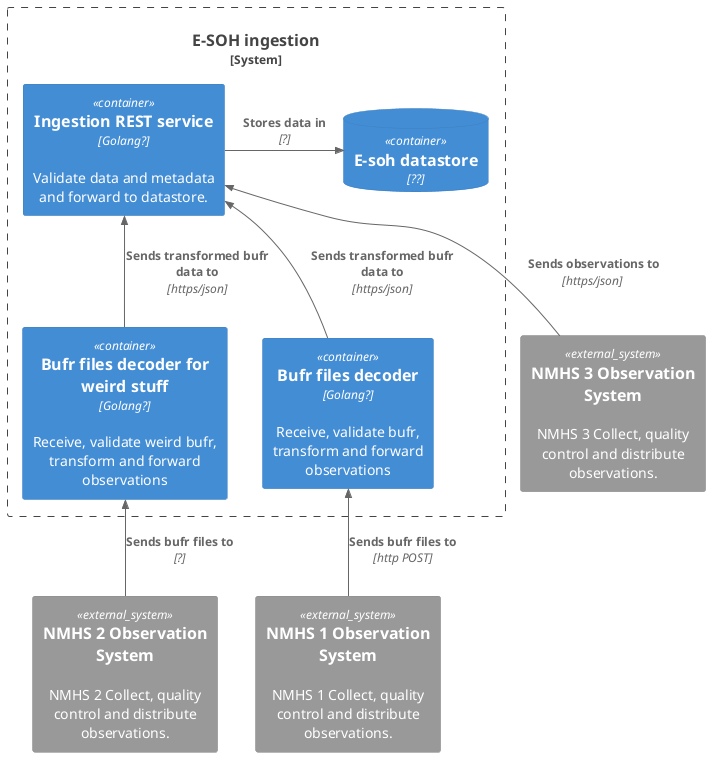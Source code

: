 @startuml "esoh-c4-container-ingestion"
!include <C4/C4_Container>

System_Ext(NMHSObs1,"NMHS 1 Observation System", "NMHS 1 Collect, quality control and distribute observations.")
System_Ext(NMHSObs2,"NMHS 2 Observation System", "NMHS 2 Collect, quality control and distribute observations.")
System_Ext(NMHSObs3,"NMHS 3 Observation System", "NMHS 3 Collect, quality control and distribute observations.")

System_Boundary(b1, "E-SOH ingestion") {
    ContainerDb(DataStore, "E-soh datastore", "??")
    Container(IngestionService, "Ingestion REST service", "Golang?", "Validate data and metadata and forward to datastore.")
    Container(SingleBufrReceiver, "Bufr files decoder", "Golang?", "Receive, validate bufr, transform and forward observations")
    Container(CustomBufrReceiver, "Bufr files decoder for weird stuff", "Golang?", "Receive, validate weird bufr, transform and forward observations")
}

Rel_U(SingleBufrReceiver, IngestionService, "Sends transformed bufr data to", "https/json")
Rel_U(CustomBufrReceiver, IngestionService, "Sends transformed bufr data to", "https/json")
Rel_U(NMHSObs1, SingleBufrReceiver, "Sends bufr files to", "http POST")
Rel_U(NMHSObs2, CustomBufrReceiver, "Sends bufr files to", "?")

Rel_U(NMHSObs3, IngestionService, " Sends observations to", "https/json")

Rel_R(IngestionService, DataStore, "Stores data in", "?")
@enduml
